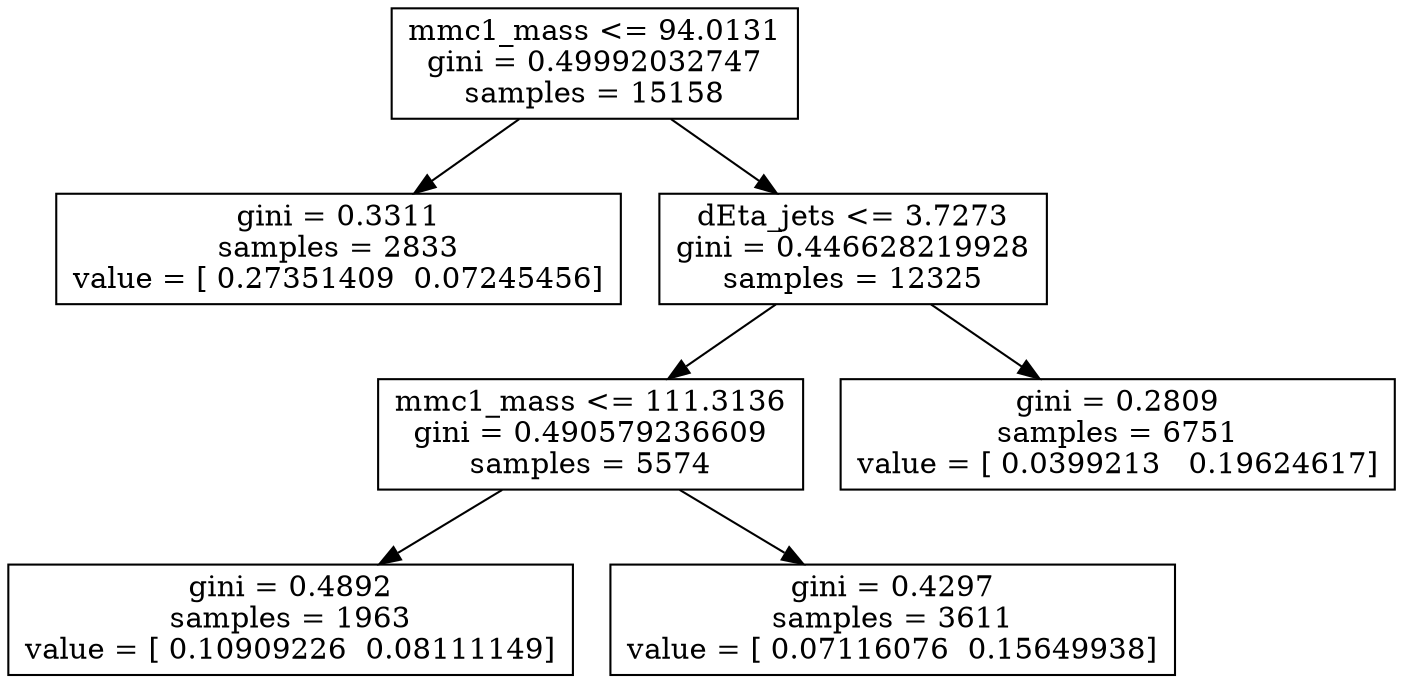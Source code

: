 digraph Tree {
0 [label="mmc1_mass <= 94.0131\ngini = 0.49992032747\nsamples = 15158", shape="box"] ;
1 [label="gini = 0.3311\nsamples = 2833\nvalue = [ 0.27351409  0.07245456]", shape="box"] ;
0 -> 1 ;
2 [label="dEta_jets <= 3.7273\ngini = 0.446628219928\nsamples = 12325", shape="box"] ;
0 -> 2 ;
3 [label="mmc1_mass <= 111.3136\ngini = 0.490579236609\nsamples = 5574", shape="box"] ;
2 -> 3 ;
4 [label="gini = 0.4892\nsamples = 1963\nvalue = [ 0.10909226  0.08111149]", shape="box"] ;
3 -> 4 ;
5 [label="gini = 0.4297\nsamples = 3611\nvalue = [ 0.07116076  0.15649938]", shape="box"] ;
3 -> 5 ;
6 [label="gini = 0.2809\nsamples = 6751\nvalue = [ 0.0399213   0.19624617]", shape="box"] ;
2 -> 6 ;
}